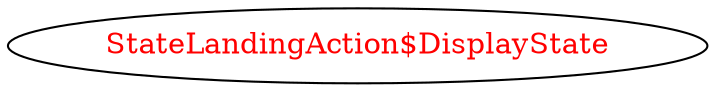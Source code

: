 digraph dependencyGraph {
 concentrate=true;
 ranksep="2.0";
 rankdir="LR"; 
 splines="ortho";
"StateLandingAction$DisplayState" [fontcolor="red"];
}